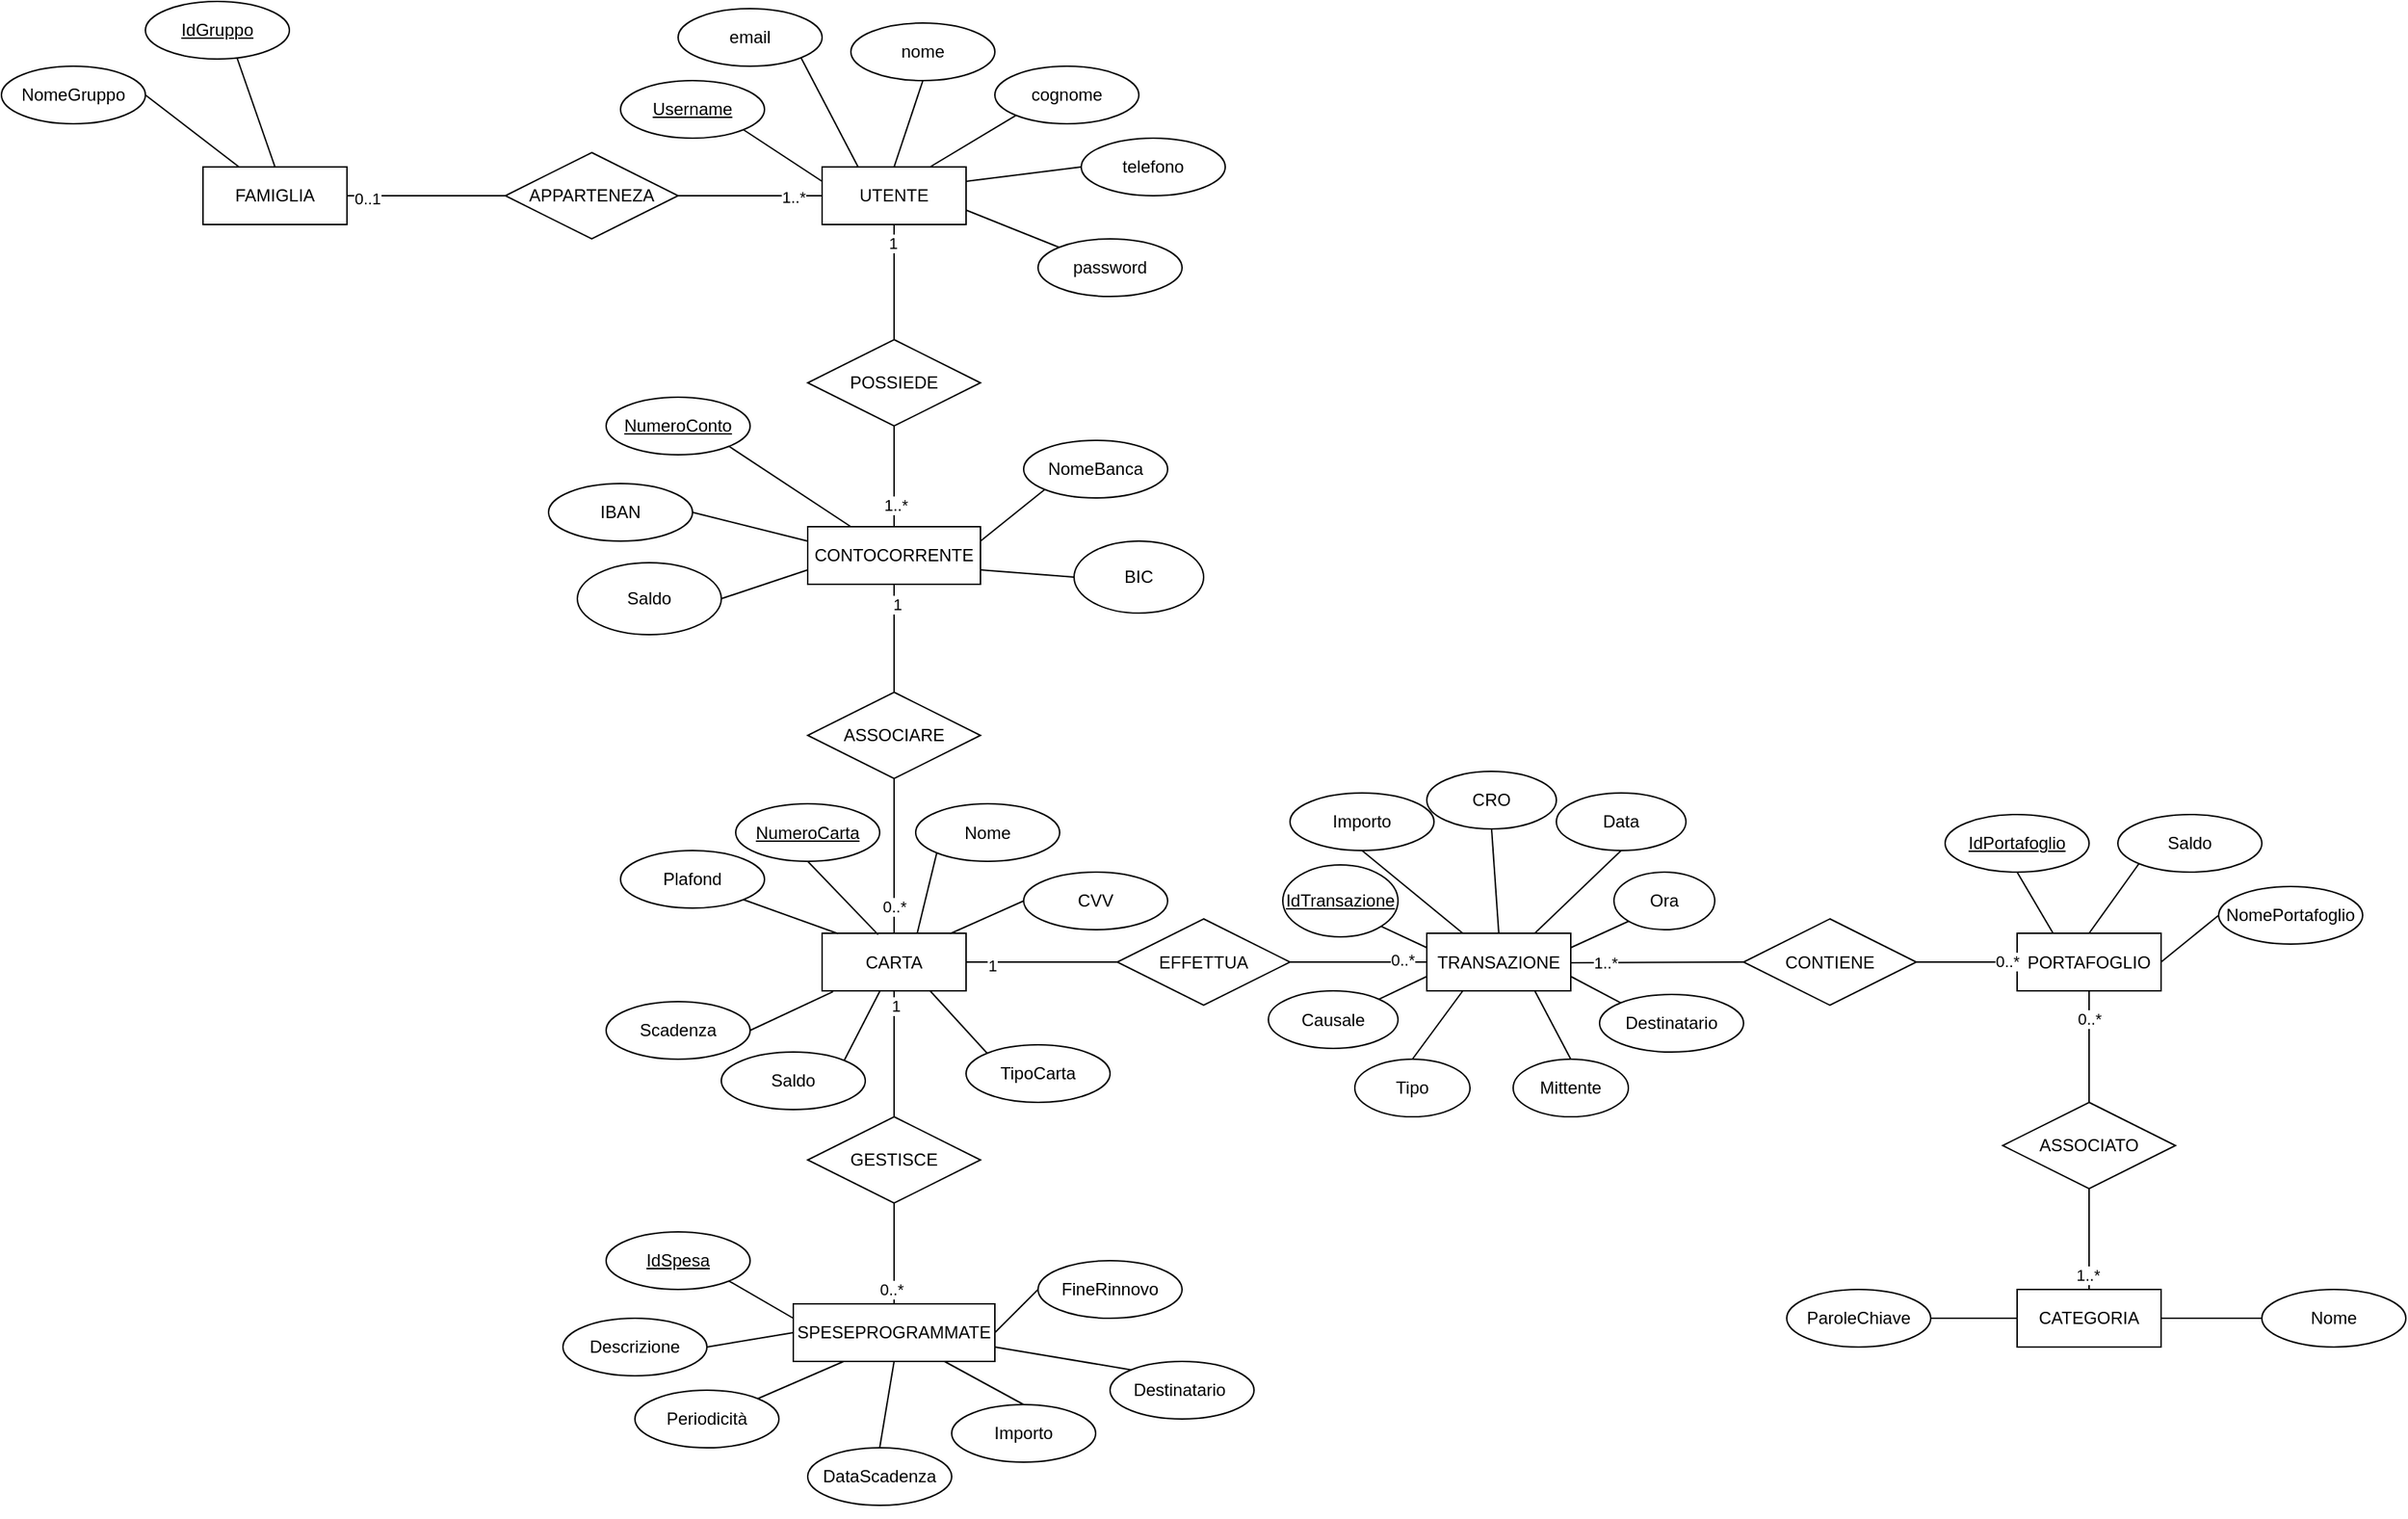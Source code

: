 <mxfile version="24.1.0" type="device">
  <diagram id="R2lEEEUBdFMjLlhIrx00" name="Page-1">
    <mxGraphModel dx="3437" dy="1737" grid="1" gridSize="10" guides="1" tooltips="1" connect="1" arrows="1" fold="1" page="1" pageScale="1" pageWidth="850" pageHeight="1100" math="0" shadow="0" extFonts="Permanent Marker^https://fonts.googleapis.com/css?family=Permanent+Marker">
      <root>
        <mxCell id="0" />
        <mxCell id="1" parent="0" />
        <mxCell id="PxeCh9MpIZ74LcTr3tRD-33" value="UTENTE" style="whiteSpace=wrap;html=1;align=center;rotation=0;" parent="1" vertex="1">
          <mxGeometry x="-690" y="180" width="100" height="40" as="geometry" />
        </mxCell>
        <mxCell id="PxeCh9MpIZ74LcTr3tRD-34" value="" style="endArrow=none;html=1;rounded=0;entryX=0.5;entryY=1;entryDx=0;entryDy=0;exitX=0.5;exitY=0;exitDx=0;exitDy=0;" parent="1" source="PxeCh9MpIZ74LcTr3tRD-33" target="PxeCh9MpIZ74LcTr3tRD-35" edge="1">
          <mxGeometry relative="1" as="geometry">
            <mxPoint x="-670" y="180" as="sourcePoint" />
            <mxPoint x="-680" y="130" as="targetPoint" />
          </mxGeometry>
        </mxCell>
        <mxCell id="PxeCh9MpIZ74LcTr3tRD-35" value="nome" style="ellipse;whiteSpace=wrap;html=1;align=center;" parent="1" vertex="1">
          <mxGeometry x="-670" y="80" width="100" height="40" as="geometry" />
        </mxCell>
        <mxCell id="PxeCh9MpIZ74LcTr3tRD-36" value="cognome" style="ellipse;whiteSpace=wrap;html=1;align=center;" parent="1" vertex="1">
          <mxGeometry x="-570" y="110" width="100" height="40" as="geometry" />
        </mxCell>
        <mxCell id="PxeCh9MpIZ74LcTr3tRD-39" value="" style="endArrow=none;html=1;rounded=0;entryX=0;entryY=1;entryDx=0;entryDy=0;exitX=0.75;exitY=0;exitDx=0;exitDy=0;" parent="1" source="PxeCh9MpIZ74LcTr3tRD-33" target="PxeCh9MpIZ74LcTr3tRD-36" edge="1">
          <mxGeometry relative="1" as="geometry">
            <mxPoint x="-670" y="220" as="sourcePoint" />
            <mxPoint x="-510" y="220" as="targetPoint" />
          </mxGeometry>
        </mxCell>
        <mxCell id="PxeCh9MpIZ74LcTr3tRD-42" value="" style="endArrow=none;html=1;rounded=0;exitX=1;exitY=1;exitDx=0;exitDy=0;entryX=0;entryY=0.25;entryDx=0;entryDy=0;" parent="1" source="PxeCh9MpIZ74LcTr3tRD-114" target="PxeCh9MpIZ74LcTr3tRD-33" edge="1">
          <mxGeometry relative="1" as="geometry">
            <mxPoint x="-740" y="150" as="sourcePoint" />
            <mxPoint x="-700" y="230" as="targetPoint" />
          </mxGeometry>
        </mxCell>
        <mxCell id="PxeCh9MpIZ74LcTr3tRD-44" value="telefono" style="ellipse;whiteSpace=wrap;html=1;align=center;" parent="1" vertex="1">
          <mxGeometry x="-510" y="160" width="100" height="40" as="geometry" />
        </mxCell>
        <mxCell id="PxeCh9MpIZ74LcTr3tRD-45" value="" style="endArrow=none;html=1;rounded=0;entryX=1;entryY=0.25;entryDx=0;entryDy=0;exitX=0;exitY=0.5;exitDx=0;exitDy=0;" parent="1" source="PxeCh9MpIZ74LcTr3tRD-44" target="PxeCh9MpIZ74LcTr3tRD-33" edge="1">
          <mxGeometry relative="1" as="geometry">
            <mxPoint x="-510" y="180" as="sourcePoint" />
            <mxPoint x="-700" y="230" as="targetPoint" />
          </mxGeometry>
        </mxCell>
        <mxCell id="PxeCh9MpIZ74LcTr3tRD-48" value="email" style="ellipse;whiteSpace=wrap;html=1;align=center;" parent="1" vertex="1">
          <mxGeometry x="-790" y="70" width="100" height="40" as="geometry" />
        </mxCell>
        <mxCell id="PxeCh9MpIZ74LcTr3tRD-49" value="password" style="ellipse;whiteSpace=wrap;html=1;align=center;" parent="1" vertex="1">
          <mxGeometry x="-540" y="230" width="100" height="40" as="geometry" />
        </mxCell>
        <mxCell id="PxeCh9MpIZ74LcTr3tRD-53" value="" style="endArrow=none;html=1;rounded=0;entryX=0.25;entryY=0;entryDx=0;entryDy=0;exitX=1;exitY=1;exitDx=0;exitDy=0;" parent="1" source="PxeCh9MpIZ74LcTr3tRD-48" target="PxeCh9MpIZ74LcTr3tRD-33" edge="1">
          <mxGeometry relative="1" as="geometry">
            <mxPoint x="-900" y="230" as="sourcePoint" />
            <mxPoint x="-740" y="230" as="targetPoint" />
          </mxGeometry>
        </mxCell>
        <mxCell id="PxeCh9MpIZ74LcTr3tRD-55" value="" style="endArrow=none;html=1;rounded=0;exitX=1;exitY=0.75;exitDx=0;exitDy=0;entryX=0;entryY=0;entryDx=0;entryDy=0;" parent="1" source="PxeCh9MpIZ74LcTr3tRD-33" target="PxeCh9MpIZ74LcTr3tRD-49" edge="1">
          <mxGeometry relative="1" as="geometry">
            <mxPoint x="-900" y="230" as="sourcePoint" />
            <mxPoint x="-740" y="230" as="targetPoint" />
          </mxGeometry>
        </mxCell>
        <mxCell id="PxeCh9MpIZ74LcTr3tRD-56" value="CARTA" style="whiteSpace=wrap;html=1;align=center;rotation=0;" parent="1" vertex="1">
          <mxGeometry x="-690" y="712.5" width="100" height="40" as="geometry" />
        </mxCell>
        <mxCell id="PxeCh9MpIZ74LcTr3tRD-57" value="" style="endArrow=none;html=1;rounded=0;entryX=0.5;entryY=1;entryDx=0;entryDy=0;exitX=0.389;exitY=0.023;exitDx=0;exitDy=0;exitPerimeter=0;" parent="1" source="PxeCh9MpIZ74LcTr3tRD-56" target="PxeCh9MpIZ74LcTr3tRD-117" edge="1">
          <mxGeometry relative="1" as="geometry">
            <mxPoint x="-570" y="722.5" as="sourcePoint" />
            <mxPoint x="-650" y="642.5" as="targetPoint" />
          </mxGeometry>
        </mxCell>
        <mxCell id="PxeCh9MpIZ74LcTr3tRD-59" value="Nome" style="ellipse;whiteSpace=wrap;html=1;align=center;" parent="1" vertex="1">
          <mxGeometry x="-625" y="622.5" width="100" height="40" as="geometry" />
        </mxCell>
        <mxCell id="PxeCh9MpIZ74LcTr3tRD-60" value="" style="endArrow=none;html=1;rounded=0;entryX=0;entryY=1;entryDx=0;entryDy=0;exitX=0.66;exitY=0.006;exitDx=0;exitDy=0;exitPerimeter=0;" parent="1" source="PxeCh9MpIZ74LcTr3tRD-56" target="PxeCh9MpIZ74LcTr3tRD-59" edge="1">
          <mxGeometry relative="1" as="geometry">
            <mxPoint x="-510" y="732.5" as="sourcePoint" />
            <mxPoint x="-410" y="762.5" as="targetPoint" />
          </mxGeometry>
        </mxCell>
        <mxCell id="PxeCh9MpIZ74LcTr3tRD-61" value="Plafond" style="ellipse;whiteSpace=wrap;html=1;align=center;" parent="1" vertex="1">
          <mxGeometry x="-830" y="655" width="100" height="40" as="geometry" />
        </mxCell>
        <mxCell id="PxeCh9MpIZ74LcTr3tRD-62" value="" style="endArrow=none;html=1;rounded=0;exitX=1;exitY=1;exitDx=0;exitDy=0;entryX=0.111;entryY=0.006;entryDx=0;entryDy=0;entryPerimeter=0;" parent="1" source="PxeCh9MpIZ74LcTr3tRD-61" target="PxeCh9MpIZ74LcTr3tRD-56" edge="1">
          <mxGeometry relative="1" as="geometry">
            <mxPoint x="-804.854" y="711.726" as="sourcePoint" />
            <mxPoint x="-600" y="772.5" as="targetPoint" />
          </mxGeometry>
        </mxCell>
        <mxCell id="PxeCh9MpIZ74LcTr3tRD-63" value="Scadenza" style="ellipse;whiteSpace=wrap;html=1;align=center;" parent="1" vertex="1">
          <mxGeometry x="-840" y="760" width="100" height="40" as="geometry" />
        </mxCell>
        <mxCell id="PxeCh9MpIZ74LcTr3tRD-64" value="" style="endArrow=none;html=1;rounded=0;exitX=1;exitY=0.5;exitDx=0;exitDy=0;entryX=0.076;entryY=1.015;entryDx=0;entryDy=0;entryPerimeter=0;" parent="1" source="PxeCh9MpIZ74LcTr3tRD-63" target="PxeCh9MpIZ74LcTr3tRD-56" edge="1">
          <mxGeometry relative="1" as="geometry">
            <mxPoint x="-780" y="762.5" as="sourcePoint" />
            <mxPoint x="-600" y="772.5" as="targetPoint" />
          </mxGeometry>
        </mxCell>
        <mxCell id="PxeCh9MpIZ74LcTr3tRD-65" value="Saldo" style="ellipse;whiteSpace=wrap;html=1;align=center;" parent="1" vertex="1">
          <mxGeometry x="-760" y="795" width="100" height="40" as="geometry" />
        </mxCell>
        <mxCell id="PxeCh9MpIZ74LcTr3tRD-66" value="TipoCarta" style="ellipse;whiteSpace=wrap;html=1;align=center;" parent="1" vertex="1">
          <mxGeometry x="-590" y="790" width="100" height="40" as="geometry" />
        </mxCell>
        <mxCell id="PxeCh9MpIZ74LcTr3tRD-68" value="CVV" style="ellipse;whiteSpace=wrap;html=1;align=center;" parent="1" vertex="1">
          <mxGeometry x="-550" y="670" width="100" height="40" as="geometry" />
        </mxCell>
        <mxCell id="PxeCh9MpIZ74LcTr3tRD-69" value="" style="endArrow=none;html=1;rounded=0;exitX=1;exitY=0;exitDx=0;exitDy=0;entryX=0.403;entryY=0.997;entryDx=0;entryDy=0;entryPerimeter=0;" parent="1" source="PxeCh9MpIZ74LcTr3tRD-65" target="PxeCh9MpIZ74LcTr3tRD-56" edge="1">
          <mxGeometry relative="1" as="geometry">
            <mxPoint x="-800" y="772.5" as="sourcePoint" />
            <mxPoint x="-640" y="772.5" as="targetPoint" />
          </mxGeometry>
        </mxCell>
        <mxCell id="PxeCh9MpIZ74LcTr3tRD-70" value="" style="endArrow=none;html=1;rounded=0;entryX=0.75;entryY=1;entryDx=0;entryDy=0;exitX=0;exitY=0;exitDx=0;exitDy=0;" parent="1" source="PxeCh9MpIZ74LcTr3tRD-66" target="PxeCh9MpIZ74LcTr3tRD-56" edge="1">
          <mxGeometry relative="1" as="geometry">
            <mxPoint x="-510" y="842.5" as="sourcePoint" />
            <mxPoint x="-640" y="772.5" as="targetPoint" />
          </mxGeometry>
        </mxCell>
        <mxCell id="PxeCh9MpIZ74LcTr3tRD-71" value="" style="endArrow=none;html=1;rounded=0;exitX=0.89;exitY=0.006;exitDx=0;exitDy=0;entryX=0;entryY=0.5;entryDx=0;entryDy=0;exitPerimeter=0;" parent="1" source="PxeCh9MpIZ74LcTr3tRD-56" target="PxeCh9MpIZ74LcTr3tRD-68" edge="1">
          <mxGeometry relative="1" as="geometry">
            <mxPoint x="-800" y="772.5" as="sourcePoint" />
            <mxPoint x="-640" y="772.5" as="targetPoint" />
          </mxGeometry>
        </mxCell>
        <mxCell id="PxeCh9MpIZ74LcTr3tRD-90" value="FAMIGLIA" style="whiteSpace=wrap;html=1;align=center;" parent="1" vertex="1">
          <mxGeometry x="-1120" y="180" width="100" height="40" as="geometry" />
        </mxCell>
        <mxCell id="PxeCh9MpIZ74LcTr3tRD-91" value="NomeGruppo" style="ellipse;whiteSpace=wrap;html=1;align=center;" parent="1" vertex="1">
          <mxGeometry x="-1260" y="110" width="100" height="40" as="geometry" />
        </mxCell>
        <mxCell id="PxeCh9MpIZ74LcTr3tRD-93" value="" style="endArrow=none;html=1;rounded=0;exitX=0.25;exitY=0;exitDx=0;exitDy=0;entryX=1;entryY=0.5;entryDx=0;entryDy=0;" parent="1" source="PxeCh9MpIZ74LcTr3tRD-90" target="PxeCh9MpIZ74LcTr3tRD-91" edge="1">
          <mxGeometry relative="1" as="geometry">
            <mxPoint x="90" y="335" as="sourcePoint" />
            <mxPoint x="250" y="335" as="targetPoint" />
          </mxGeometry>
        </mxCell>
        <mxCell id="PxeCh9MpIZ74LcTr3tRD-95" value="" style="endArrow=none;html=1;rounded=0;exitX=0.5;exitY=0;exitDx=0;exitDy=0;entryX=0.5;entryY=0;entryDx=0;entryDy=0;" parent="1" source="PxeCh9MpIZ74LcTr3tRD-90" target="PxeCh9MpIZ74LcTr3tRD-118" edge="1">
          <mxGeometry relative="1" as="geometry">
            <mxPoint x="250" y="335" as="sourcePoint" />
            <mxPoint x="310" y="175" as="targetPoint" />
          </mxGeometry>
        </mxCell>
        <mxCell id="PxeCh9MpIZ74LcTr3tRD-96" value="TRANSAZIONE" style="whiteSpace=wrap;html=1;align=center;" parent="1" vertex="1">
          <mxGeometry x="-270" y="712.5" width="100" height="40" as="geometry" />
        </mxCell>
        <mxCell id="PxeCh9MpIZ74LcTr3tRD-98" value="Data" style="ellipse;whiteSpace=wrap;html=1;align=center;" parent="1" vertex="1">
          <mxGeometry x="-180" y="615" width="90" height="40" as="geometry" />
        </mxCell>
        <mxCell id="PxeCh9MpIZ74LcTr3tRD-99" value="" style="endArrow=none;html=1;rounded=0;exitX=0;exitY=0.25;exitDx=0;exitDy=0;entryX=1;entryY=1;entryDx=0;entryDy=0;" parent="1" source="PxeCh9MpIZ74LcTr3tRD-96" target="PxeCh9MpIZ74LcTr3tRD-115" edge="1">
          <mxGeometry relative="1" as="geometry">
            <mxPoint x="-210" y="740" as="sourcePoint" />
            <mxPoint x="-90" y="640" as="targetPoint" />
          </mxGeometry>
        </mxCell>
        <mxCell id="PxeCh9MpIZ74LcTr3tRD-100" value="" style="endArrow=none;html=1;rounded=0;exitX=0.75;exitY=0;exitDx=0;exitDy=0;entryX=0.5;entryY=1;entryDx=0;entryDy=0;" parent="1" source="PxeCh9MpIZ74LcTr3tRD-96" target="PxeCh9MpIZ74LcTr3tRD-98" edge="1">
          <mxGeometry relative="1" as="geometry">
            <mxPoint x="-50" y="740" as="sourcePoint" />
            <mxPoint x="110" y="740" as="targetPoint" />
          </mxGeometry>
        </mxCell>
        <mxCell id="PxeCh9MpIZ74LcTr3tRD-102" value="Importo" style="ellipse;whiteSpace=wrap;html=1;align=center;" parent="1" vertex="1">
          <mxGeometry x="-365" y="615" width="100" height="40" as="geometry" />
        </mxCell>
        <mxCell id="PxeCh9MpIZ74LcTr3tRD-103" value="" style="endArrow=none;html=1;rounded=0;exitX=0.25;exitY=0;exitDx=0;exitDy=0;entryX=0.5;entryY=1;entryDx=0;entryDy=0;" parent="1" source="PxeCh9MpIZ74LcTr3tRD-96" target="PxeCh9MpIZ74LcTr3tRD-102" edge="1">
          <mxGeometry relative="1" as="geometry">
            <mxPoint x="-650" y="650" as="sourcePoint" />
            <mxPoint x="-490" y="650" as="targetPoint" />
          </mxGeometry>
        </mxCell>
        <mxCell id="PxeCh9MpIZ74LcTr3tRD-106" value="APPARTENEZA" style="shape=rhombus;perimeter=rhombusPerimeter;whiteSpace=wrap;html=1;align=center;" parent="1" vertex="1">
          <mxGeometry x="-910" y="170" width="120" height="60" as="geometry" />
        </mxCell>
        <mxCell id="PxeCh9MpIZ74LcTr3tRD-114" value="Username" style="ellipse;whiteSpace=wrap;html=1;align=center;fontStyle=4;" parent="1" vertex="1">
          <mxGeometry x="-830" y="120" width="100" height="40" as="geometry" />
        </mxCell>
        <mxCell id="PxeCh9MpIZ74LcTr3tRD-115" value="IdTransazione" style="ellipse;whiteSpace=wrap;html=1;align=center;fontStyle=4;" parent="1" vertex="1">
          <mxGeometry x="-370" y="665" width="80" height="50" as="geometry" />
        </mxCell>
        <mxCell id="PxeCh9MpIZ74LcTr3tRD-117" value="NumeroCarta" style="ellipse;whiteSpace=wrap;html=1;align=center;fontStyle=4;" parent="1" vertex="1">
          <mxGeometry x="-750" y="622.5" width="100" height="40" as="geometry" />
        </mxCell>
        <mxCell id="PxeCh9MpIZ74LcTr3tRD-118" value="IdGruppo" style="ellipse;whiteSpace=wrap;html=1;align=center;fontStyle=4;" parent="1" vertex="1">
          <mxGeometry x="-1160" y="65" width="100" height="40" as="geometry" />
        </mxCell>
        <mxCell id="PxeCh9MpIZ74LcTr3tRD-135" value="IBAN" style="ellipse;whiteSpace=wrap;html=1;align=center;" parent="1" vertex="1">
          <mxGeometry x="-880" y="400" width="100" height="40" as="geometry" />
        </mxCell>
        <mxCell id="PxeCh9MpIZ74LcTr3tRD-136" value="Saldo" style="ellipse;whiteSpace=wrap;html=1;align=center;" parent="1" vertex="1">
          <mxGeometry x="-860" y="455" width="100" height="50" as="geometry" />
        </mxCell>
        <mxCell id="PxeCh9MpIZ74LcTr3tRD-137" value="NomeBanca" style="ellipse;whiteSpace=wrap;html=1;align=center;" parent="1" vertex="1">
          <mxGeometry x="-550" y="370" width="100" height="40" as="geometry" />
        </mxCell>
        <mxCell id="PxeCh9MpIZ74LcTr3tRD-138" value="BIC" style="ellipse;whiteSpace=wrap;html=1;align=center;" parent="1" vertex="1">
          <mxGeometry x="-515" y="440" width="90" height="50" as="geometry" />
        </mxCell>
        <mxCell id="PxeCh9MpIZ74LcTr3tRD-139" value="" style="endArrow=none;html=1;rounded=0;exitX=1;exitY=0.5;exitDx=0;exitDy=0;entryX=0;entryY=0.25;entryDx=0;entryDy=0;" parent="1" source="PxeCh9MpIZ74LcTr3tRD-135" target="59nYgnWczPXius-xNPYL-6" edge="1">
          <mxGeometry relative="1" as="geometry">
            <mxPoint x="-1130" y="750" as="sourcePoint" />
            <mxPoint x="-925.355" y="735.858" as="targetPoint" />
          </mxGeometry>
        </mxCell>
        <mxCell id="PxeCh9MpIZ74LcTr3tRD-140" value="" style="endArrow=none;html=1;rounded=0;exitX=0;exitY=0.75;exitDx=0;exitDy=0;entryX=1;entryY=0.5;entryDx=0;entryDy=0;" parent="1" source="59nYgnWczPXius-xNPYL-6" target="PxeCh9MpIZ74LcTr3tRD-136" edge="1">
          <mxGeometry relative="1" as="geometry">
            <mxPoint x="-940" y="750" as="sourcePoint" />
            <mxPoint x="-970" y="750" as="targetPoint" />
          </mxGeometry>
        </mxCell>
        <mxCell id="PxeCh9MpIZ74LcTr3tRD-141" value="" style="endArrow=none;html=1;rounded=0;exitX=1;exitY=0.25;exitDx=0;exitDy=0;entryX=0;entryY=1;entryDx=0;entryDy=0;" parent="1" source="59nYgnWczPXius-xNPYL-6" target="PxeCh9MpIZ74LcTr3tRD-137" edge="1">
          <mxGeometry relative="1" as="geometry">
            <mxPoint x="-925.355" y="764.142" as="sourcePoint" />
            <mxPoint x="-970" y="750" as="targetPoint" />
          </mxGeometry>
        </mxCell>
        <mxCell id="PxeCh9MpIZ74LcTr3tRD-142" value="" style="endArrow=none;html=1;rounded=0;exitX=1;exitY=0.75;exitDx=0;exitDy=0;entryX=0;entryY=0.5;entryDx=0;entryDy=0;" parent="1" source="59nYgnWczPXius-xNPYL-6" target="PxeCh9MpIZ74LcTr3tRD-138" edge="1">
          <mxGeometry relative="1" as="geometry">
            <mxPoint x="-925.355" y="764.142" as="sourcePoint" />
            <mxPoint x="-1005" y="810" as="targetPoint" />
          </mxGeometry>
        </mxCell>
        <mxCell id="59nYgnWczPXius-xNPYL-1" value="" style="endArrow=none;html=1;rounded=0;exitX=1;exitY=0.5;exitDx=0;exitDy=0;entryX=0;entryY=0.5;entryDx=0;entryDy=0;" parent="1" source="PxeCh9MpIZ74LcTr3tRD-90" target="PxeCh9MpIZ74LcTr3tRD-106" edge="1">
          <mxGeometry width="50" height="50" relative="1" as="geometry">
            <mxPoint x="-950" y="190" as="sourcePoint" />
            <mxPoint x="-900" y="140" as="targetPoint" />
          </mxGeometry>
        </mxCell>
        <mxCell id="59nYgnWczPXius-xNPYL-4" value="0..1" style="edgeLabel;html=1;align=center;verticalAlign=middle;resizable=0;points=[];" parent="59nYgnWczPXius-xNPYL-1" vertex="1" connectable="0">
          <mxGeometry x="-0.756" y="-2" relative="1" as="geometry">
            <mxPoint as="offset" />
          </mxGeometry>
        </mxCell>
        <mxCell id="59nYgnWczPXius-xNPYL-2" value="" style="endArrow=none;html=1;rounded=0;exitX=1;exitY=0.5;exitDx=0;exitDy=0;entryX=0;entryY=0.5;entryDx=0;entryDy=0;" parent="1" source="PxeCh9MpIZ74LcTr3tRD-106" target="PxeCh9MpIZ74LcTr3tRD-33" edge="1">
          <mxGeometry width="50" height="50" relative="1" as="geometry">
            <mxPoint x="-950" y="190" as="sourcePoint" />
            <mxPoint x="-900" y="140" as="targetPoint" />
          </mxGeometry>
        </mxCell>
        <mxCell id="59nYgnWczPXius-xNPYL-5" value="1..*" style="edgeLabel;html=1;align=center;verticalAlign=middle;resizable=0;points=[];" parent="59nYgnWczPXius-xNPYL-2" vertex="1" connectable="0">
          <mxGeometry x="0.592" y="-1" relative="1" as="geometry">
            <mxPoint as="offset" />
          </mxGeometry>
        </mxCell>
        <mxCell id="59nYgnWczPXius-xNPYL-6" value="CONTOCORRENTE" style="whiteSpace=wrap;html=1;align=center;rotation=0;" parent="1" vertex="1">
          <mxGeometry x="-700" y="430" width="120" height="40" as="geometry" />
        </mxCell>
        <mxCell id="59nYgnWczPXius-xNPYL-7" value="POSSIEDE" style="shape=rhombus;perimeter=rhombusPerimeter;whiteSpace=wrap;html=1;align=center;" parent="1" vertex="1">
          <mxGeometry x="-700" y="300" width="120" height="60" as="geometry" />
        </mxCell>
        <mxCell id="59nYgnWczPXius-xNPYL-8" value="" style="endArrow=none;html=1;rounded=0;entryX=0.5;entryY=1;entryDx=0;entryDy=0;exitX=0.5;exitY=0;exitDx=0;exitDy=0;" parent="1" source="59nYgnWczPXius-xNPYL-7" target="PxeCh9MpIZ74LcTr3tRD-33" edge="1">
          <mxGeometry width="50" height="50" relative="1" as="geometry">
            <mxPoint x="-680" y="540" as="sourcePoint" />
            <mxPoint x="-630" y="490" as="targetPoint" />
          </mxGeometry>
        </mxCell>
        <mxCell id="59nYgnWczPXius-xNPYL-12" value="1" style="edgeLabel;html=1;align=center;verticalAlign=middle;resizable=0;points=[];" parent="59nYgnWczPXius-xNPYL-8" vertex="1" connectable="0">
          <mxGeometry x="0.66" y="1" relative="1" as="geometry">
            <mxPoint y="-1" as="offset" />
          </mxGeometry>
        </mxCell>
        <mxCell id="59nYgnWczPXius-xNPYL-9" value="" style="endArrow=none;html=1;rounded=0;entryX=0.5;entryY=1;entryDx=0;entryDy=0;exitX=0.5;exitY=0;exitDx=0;exitDy=0;" parent="1" source="59nYgnWczPXius-xNPYL-6" target="59nYgnWczPXius-xNPYL-7" edge="1">
          <mxGeometry width="50" height="50" relative="1" as="geometry">
            <mxPoint x="-680" y="540" as="sourcePoint" />
            <mxPoint x="-630" y="490" as="targetPoint" />
          </mxGeometry>
        </mxCell>
        <mxCell id="59nYgnWczPXius-xNPYL-13" value="1..*" style="edgeLabel;html=1;align=center;verticalAlign=middle;resizable=0;points=[];" parent="59nYgnWczPXius-xNPYL-9" vertex="1" connectable="0">
          <mxGeometry x="-0.565" y="-1" relative="1" as="geometry">
            <mxPoint as="offset" />
          </mxGeometry>
        </mxCell>
        <mxCell id="59nYgnWczPXius-xNPYL-10" value="NumeroConto" style="ellipse;whiteSpace=wrap;html=1;align=center;fontStyle=4;" parent="1" vertex="1">
          <mxGeometry x="-840" y="340" width="100" height="40" as="geometry" />
        </mxCell>
        <mxCell id="59nYgnWczPXius-xNPYL-11" value="" style="endArrow=none;html=1;rounded=0;exitX=1;exitY=1;exitDx=0;exitDy=0;entryX=0.25;entryY=0;entryDx=0;entryDy=0;" parent="1" source="59nYgnWczPXius-xNPYL-10" target="59nYgnWczPXius-xNPYL-6" edge="1">
          <mxGeometry width="50" height="50" relative="1" as="geometry">
            <mxPoint x="-920" y="600" as="sourcePoint" />
            <mxPoint x="-870" y="550" as="targetPoint" />
          </mxGeometry>
        </mxCell>
        <mxCell id="59nYgnWczPXius-xNPYL-14" value="" style="endArrow=none;html=1;rounded=0;entryX=0.5;entryY=1;entryDx=0;entryDy=0;exitX=0.5;exitY=0;exitDx=0;exitDy=0;" parent="1" source="59nYgnWczPXius-xNPYL-15" target="59nYgnWczPXius-xNPYL-6" edge="1">
          <mxGeometry width="50" height="50" relative="1" as="geometry">
            <mxPoint x="-640" y="570" as="sourcePoint" />
            <mxPoint x="-580" y="600" as="targetPoint" />
          </mxGeometry>
        </mxCell>
        <mxCell id="59nYgnWczPXius-xNPYL-17" value="1" style="edgeLabel;html=1;align=center;verticalAlign=middle;resizable=0;points=[];" parent="59nYgnWczPXius-xNPYL-14" vertex="1" connectable="0">
          <mxGeometry x="0.647" y="-2" relative="1" as="geometry">
            <mxPoint y="1" as="offset" />
          </mxGeometry>
        </mxCell>
        <mxCell id="59nYgnWczPXius-xNPYL-15" value="ASSOCIARE" style="shape=rhombus;perimeter=rhombusPerimeter;whiteSpace=wrap;html=1;align=center;" parent="1" vertex="1">
          <mxGeometry x="-700" y="545" width="120" height="60" as="geometry" />
        </mxCell>
        <mxCell id="59nYgnWczPXius-xNPYL-16" value="" style="endArrow=none;html=1;rounded=0;exitX=0.5;exitY=0;exitDx=0;exitDy=0;entryX=0.5;entryY=1;entryDx=0;entryDy=0;" parent="1" source="PxeCh9MpIZ74LcTr3tRD-56" target="59nYgnWczPXius-xNPYL-15" edge="1">
          <mxGeometry width="50" height="50" relative="1" as="geometry">
            <mxPoint x="-630" y="632.5" as="sourcePoint" />
            <mxPoint x="-640" y="610" as="targetPoint" />
          </mxGeometry>
        </mxCell>
        <mxCell id="59nYgnWczPXius-xNPYL-18" value="0..*" style="edgeLabel;html=1;align=center;verticalAlign=middle;resizable=0;points=[];" parent="59nYgnWczPXius-xNPYL-16" vertex="1" connectable="0">
          <mxGeometry x="-0.652" relative="1" as="geometry">
            <mxPoint as="offset" />
          </mxGeometry>
        </mxCell>
        <mxCell id="59nYgnWczPXius-xNPYL-19" value="SPESEPROGRAMMATE" style="whiteSpace=wrap;html=1;align=center;rotation=0;" parent="1" vertex="1">
          <mxGeometry x="-710" y="970" width="140" height="40" as="geometry" />
        </mxCell>
        <mxCell id="59nYgnWczPXius-xNPYL-20" value="" style="endArrow=none;html=1;rounded=0;entryX=1;entryY=0;entryDx=0;entryDy=0;exitX=0.25;exitY=1;exitDx=0;exitDy=0;" parent="1" source="59nYgnWczPXius-xNPYL-19" target="59nYgnWczPXius-xNPYL-21" edge="1">
          <mxGeometry relative="1" as="geometry">
            <mxPoint x="-630" y="1000" as="sourcePoint" />
            <mxPoint x="-640" y="950" as="targetPoint" />
          </mxGeometry>
        </mxCell>
        <mxCell id="59nYgnWczPXius-xNPYL-21" value="Periodicità" style="ellipse;whiteSpace=wrap;html=1;align=center;" parent="1" vertex="1">
          <mxGeometry x="-820" y="1030" width="100" height="40" as="geometry" />
        </mxCell>
        <mxCell id="59nYgnWczPXius-xNPYL-22" value="Destinatario&amp;nbsp;" style="ellipse;whiteSpace=wrap;html=1;align=center;" parent="1" vertex="1">
          <mxGeometry x="-490" y="1010" width="100" height="40" as="geometry" />
        </mxCell>
        <mxCell id="59nYgnWczPXius-xNPYL-23" value="" style="endArrow=none;html=1;rounded=0;entryX=0;entryY=0;entryDx=0;entryDy=0;exitX=1;exitY=0.75;exitDx=0;exitDy=0;" parent="1" source="59nYgnWczPXius-xNPYL-19" target="59nYgnWczPXius-xNPYL-22" edge="1">
          <mxGeometry relative="1" as="geometry">
            <mxPoint x="-630" y="1040" as="sourcePoint" />
            <mxPoint x="-470" y="1040" as="targetPoint" />
          </mxGeometry>
        </mxCell>
        <mxCell id="59nYgnWczPXius-xNPYL-24" value="" style="endArrow=none;html=1;rounded=0;exitX=1;exitY=1;exitDx=0;exitDy=0;entryX=0;entryY=0.25;entryDx=0;entryDy=0;" parent="1" source="59nYgnWczPXius-xNPYL-31" target="59nYgnWczPXius-xNPYL-19" edge="1">
          <mxGeometry relative="1" as="geometry">
            <mxPoint x="-700" y="970" as="sourcePoint" />
            <mxPoint x="-660" y="1050" as="targetPoint" />
          </mxGeometry>
        </mxCell>
        <mxCell id="59nYgnWczPXius-xNPYL-25" value="Importo" style="ellipse;whiteSpace=wrap;html=1;align=center;" parent="1" vertex="1">
          <mxGeometry x="-600" y="1040" width="100" height="40" as="geometry" />
        </mxCell>
        <mxCell id="59nYgnWczPXius-xNPYL-26" value="" style="endArrow=none;html=1;rounded=0;entryX=0.75;entryY=1;entryDx=0;entryDy=0;exitX=0.5;exitY=0;exitDx=0;exitDy=0;" parent="1" source="59nYgnWczPXius-xNPYL-25" target="59nYgnWczPXius-xNPYL-19" edge="1">
          <mxGeometry relative="1" as="geometry">
            <mxPoint x="-470" y="1000" as="sourcePoint" />
            <mxPoint x="-660" y="1050" as="targetPoint" />
          </mxGeometry>
        </mxCell>
        <mxCell id="59nYgnWczPXius-xNPYL-27" value="Descrizione" style="ellipse;whiteSpace=wrap;html=1;align=center;" parent="1" vertex="1">
          <mxGeometry x="-870" y="980" width="100" height="40" as="geometry" />
        </mxCell>
        <mxCell id="59nYgnWczPXius-xNPYL-28" value="DataScadenza" style="ellipse;whiteSpace=wrap;html=1;align=center;" parent="1" vertex="1">
          <mxGeometry x="-700" y="1070" width="100" height="40" as="geometry" />
        </mxCell>
        <mxCell id="59nYgnWczPXius-xNPYL-29" value="" style="endArrow=none;html=1;rounded=0;entryX=0;entryY=0.5;entryDx=0;entryDy=0;exitX=1;exitY=0.5;exitDx=0;exitDy=0;" parent="1" source="59nYgnWczPXius-xNPYL-27" target="59nYgnWczPXius-xNPYL-19" edge="1">
          <mxGeometry relative="1" as="geometry">
            <mxPoint x="-860" y="1050" as="sourcePoint" />
            <mxPoint x="-700" y="1050" as="targetPoint" />
          </mxGeometry>
        </mxCell>
        <mxCell id="59nYgnWczPXius-xNPYL-30" value="" style="endArrow=none;html=1;rounded=0;exitX=0.5;exitY=1;exitDx=0;exitDy=0;entryX=0.5;entryY=0;entryDx=0;entryDy=0;" parent="1" source="59nYgnWczPXius-xNPYL-19" target="59nYgnWczPXius-xNPYL-28" edge="1">
          <mxGeometry relative="1" as="geometry">
            <mxPoint x="-860" y="1050" as="sourcePoint" />
            <mxPoint x="-700" y="1050" as="targetPoint" />
          </mxGeometry>
        </mxCell>
        <mxCell id="59nYgnWczPXius-xNPYL-31" value="IdSpesa" style="ellipse;whiteSpace=wrap;html=1;align=center;fontStyle=4;" parent="1" vertex="1">
          <mxGeometry x="-840" y="920" width="100" height="40" as="geometry" />
        </mxCell>
        <mxCell id="59nYgnWczPXius-xNPYL-35" value="FineRinnovo" style="ellipse;whiteSpace=wrap;html=1;align=center;" parent="1" vertex="1">
          <mxGeometry x="-540" y="940" width="100" height="40" as="geometry" />
        </mxCell>
        <mxCell id="59nYgnWczPXius-xNPYL-37" value="" style="endArrow=none;html=1;rounded=0;exitX=1;exitY=0.5;exitDx=0;exitDy=0;entryX=0;entryY=0.5;entryDx=0;entryDy=0;" parent="1" source="59nYgnWczPXius-xNPYL-19" target="59nYgnWczPXius-xNPYL-35" edge="1">
          <mxGeometry relative="1" as="geometry">
            <mxPoint x="-690" y="970" as="sourcePoint" />
            <mxPoint x="-530" y="970" as="targetPoint" />
          </mxGeometry>
        </mxCell>
        <mxCell id="59nYgnWczPXius-xNPYL-38" value="GESTISCE" style="shape=rhombus;perimeter=rhombusPerimeter;whiteSpace=wrap;html=1;align=center;" parent="1" vertex="1">
          <mxGeometry x="-700" y="840" width="120" height="60" as="geometry" />
        </mxCell>
        <mxCell id="59nYgnWczPXius-xNPYL-39" value="" style="endArrow=none;html=1;rounded=0;exitX=0.5;exitY=1;exitDx=0;exitDy=0;entryX=0.5;entryY=0;entryDx=0;entryDy=0;" parent="1" source="59nYgnWczPXius-xNPYL-38" target="59nYgnWczPXius-xNPYL-19" edge="1">
          <mxGeometry relative="1" as="geometry">
            <mxPoint x="-690" y="990" as="sourcePoint" />
            <mxPoint x="-530" y="990" as="targetPoint" />
          </mxGeometry>
        </mxCell>
        <mxCell id="59nYgnWczPXius-xNPYL-43" value="0..*" style="edgeLabel;html=1;align=center;verticalAlign=middle;resizable=0;points=[];" parent="59nYgnWczPXius-xNPYL-39" vertex="1" connectable="0">
          <mxGeometry x="0.706" y="-2" relative="1" as="geometry">
            <mxPoint as="offset" />
          </mxGeometry>
        </mxCell>
        <mxCell id="59nYgnWczPXius-xNPYL-40" value="" style="endArrow=none;html=1;rounded=0;exitX=0.5;exitY=1;exitDx=0;exitDy=0;entryX=0.5;entryY=0;entryDx=0;entryDy=0;" parent="1" source="PxeCh9MpIZ74LcTr3tRD-56" target="59nYgnWczPXius-xNPYL-38" edge="1">
          <mxGeometry relative="1" as="geometry">
            <mxPoint x="-690" y="910" as="sourcePoint" />
            <mxPoint x="-530" y="910" as="targetPoint" />
          </mxGeometry>
        </mxCell>
        <mxCell id="59nYgnWczPXius-xNPYL-42" value="1" style="edgeLabel;html=1;align=center;verticalAlign=middle;resizable=0;points=[];" parent="59nYgnWczPXius-xNPYL-40" vertex="1" connectable="0">
          <mxGeometry x="-0.756" y="1" relative="1" as="geometry">
            <mxPoint as="offset" />
          </mxGeometry>
        </mxCell>
        <mxCell id="59nYgnWczPXius-xNPYL-41" style="edgeStyle=orthogonalEdgeStyle;rounded=0;orthogonalLoop=1;jettySize=auto;html=1;exitX=0.5;exitY=1;exitDx=0;exitDy=0;" parent="1" source="59nYgnWczPXius-xNPYL-28" target="59nYgnWczPXius-xNPYL-28" edge="1">
          <mxGeometry relative="1" as="geometry" />
        </mxCell>
        <mxCell id="59nYgnWczPXius-xNPYL-44" value="EFFETTUA" style="shape=rhombus;perimeter=rhombusPerimeter;whiteSpace=wrap;html=1;align=center;" parent="1" vertex="1">
          <mxGeometry x="-485" y="702.5" width="120" height="60" as="geometry" />
        </mxCell>
        <mxCell id="59nYgnWczPXius-xNPYL-45" value="CONTIENE" style="shape=rhombus;perimeter=rhombusPerimeter;whiteSpace=wrap;html=1;align=center;" parent="1" vertex="1">
          <mxGeometry x="-50" y="702.5" width="120" height="60" as="geometry" />
        </mxCell>
        <mxCell id="59nYgnWczPXius-xNPYL-46" value="CATEGORIA" style="whiteSpace=wrap;html=1;align=center;" parent="1" vertex="1">
          <mxGeometry x="140" y="960" width="100" height="40" as="geometry" />
        </mxCell>
        <mxCell id="59nYgnWczPXius-xNPYL-47" value="ASSOCIATO" style="shape=rhombus;perimeter=rhombusPerimeter;whiteSpace=wrap;html=1;align=center;" parent="1" vertex="1">
          <mxGeometry x="130" y="830" width="120" height="60" as="geometry" />
        </mxCell>
        <mxCell id="59nYgnWczPXius-xNPYL-48" value="PORTAFOGLIO" style="whiteSpace=wrap;html=1;align=center;" parent="1" vertex="1">
          <mxGeometry x="140" y="712.5" width="100" height="40" as="geometry" />
        </mxCell>
        <mxCell id="59nYgnWczPXius-xNPYL-49" value="Saldo" style="ellipse;whiteSpace=wrap;html=1;align=center;" parent="1" vertex="1">
          <mxGeometry x="210" y="630" width="100" height="40" as="geometry" />
        </mxCell>
        <mxCell id="59nYgnWczPXius-xNPYL-50" value="" style="endArrow=none;html=1;rounded=0;entryX=0;entryY=1;entryDx=0;entryDy=0;exitX=0.5;exitY=0;exitDx=0;exitDy=0;" parent="1" source="59nYgnWczPXius-xNPYL-48" target="59nYgnWczPXius-xNPYL-49" edge="1">
          <mxGeometry relative="1" as="geometry">
            <mxPoint x="1270" y="842.5" as="sourcePoint" />
            <mxPoint x="1430" y="842.5" as="targetPoint" />
          </mxGeometry>
        </mxCell>
        <mxCell id="59nYgnWczPXius-xNPYL-51" value="" style="endArrow=none;html=1;rounded=0;exitX=0.25;exitY=0;exitDx=0;exitDy=0;entryX=0.5;entryY=1;entryDx=0;entryDy=0;" parent="1" source="59nYgnWczPXius-xNPYL-48" target="59nYgnWczPXius-xNPYL-52" edge="1">
          <mxGeometry relative="1" as="geometry">
            <mxPoint x="1430" y="842.5" as="sourcePoint" />
            <mxPoint x="1490" y="682.5" as="targetPoint" />
          </mxGeometry>
        </mxCell>
        <mxCell id="59nYgnWczPXius-xNPYL-52" value="IdPortafoglio" style="ellipse;whiteSpace=wrap;html=1;align=center;fontStyle=4;" parent="1" vertex="1">
          <mxGeometry x="90" y="630" width="100" height="40" as="geometry" />
        </mxCell>
        <mxCell id="59nYgnWczPXius-xNPYL-53" value="" style="endArrow=none;html=1;rounded=0;exitX=0.5;exitY=0;exitDx=0;exitDy=0;entryX=0.5;entryY=1;entryDx=0;entryDy=0;" parent="1" source="59nYgnWczPXius-xNPYL-47" target="59nYgnWczPXius-xNPYL-48" edge="1">
          <mxGeometry relative="1" as="geometry">
            <mxPoint x="-970" y="580" as="sourcePoint" />
            <mxPoint x="-810" y="580" as="targetPoint" />
          </mxGeometry>
        </mxCell>
        <mxCell id="59nYgnWczPXius-xNPYL-55" value="0..*" style="edgeLabel;html=1;align=center;verticalAlign=middle;resizable=0;points=[];" parent="59nYgnWczPXius-xNPYL-53" vertex="1" connectable="0">
          <mxGeometry x="0.826" y="-2" relative="1" as="geometry">
            <mxPoint x="-2" y="13" as="offset" />
          </mxGeometry>
        </mxCell>
        <mxCell id="59nYgnWczPXius-xNPYL-54" value="" style="endArrow=none;html=1;rounded=0;exitX=0;exitY=0.5;exitDx=0;exitDy=0;entryX=1;entryY=0.5;entryDx=0;entryDy=0;" parent="1" source="59nYgnWczPXius-xNPYL-48" target="59nYgnWczPXius-xNPYL-45" edge="1">
          <mxGeometry relative="1" as="geometry">
            <mxPoint x="240" y="547.5" as="sourcePoint" />
            <mxPoint x="420.0" y="697.5" as="targetPoint" />
          </mxGeometry>
        </mxCell>
        <mxCell id="59nYgnWczPXius-xNPYL-56" value="0..*" style="edgeLabel;html=1;align=center;verticalAlign=middle;resizable=0;points=[];" parent="59nYgnWczPXius-xNPYL-54" vertex="1" connectable="0">
          <mxGeometry x="-0.783" y="-1" relative="1" as="geometry">
            <mxPoint as="offset" />
          </mxGeometry>
        </mxCell>
        <mxCell id="59nYgnWczPXius-xNPYL-57" value="NomePortafoglio" style="ellipse;whiteSpace=wrap;html=1;align=center;" parent="1" vertex="1">
          <mxGeometry x="280" y="680" width="100" height="40" as="geometry" />
        </mxCell>
        <mxCell id="59nYgnWczPXius-xNPYL-58" value="" style="endArrow=none;html=1;rounded=0;exitX=0;exitY=0.5;exitDx=0;exitDy=0;entryX=1;entryY=0.5;entryDx=0;entryDy=0;" parent="1" source="59nYgnWczPXius-xNPYL-57" target="59nYgnWczPXius-xNPYL-48" edge="1">
          <mxGeometry relative="1" as="geometry">
            <mxPoint x="100" y="547.5" as="sourcePoint" />
            <mxPoint x="260" y="547.5" as="targetPoint" />
          </mxGeometry>
        </mxCell>
        <mxCell id="59nYgnWczPXius-xNPYL-60" value="" style="endArrow=none;html=1;rounded=0;entryX=0;entryY=0.5;entryDx=0;entryDy=0;" parent="1" target="59nYgnWczPXius-xNPYL-45" edge="1">
          <mxGeometry relative="1" as="geometry">
            <mxPoint x="-170" y="733" as="sourcePoint" />
            <mxPoint x="-150" y="650" as="targetPoint" />
          </mxGeometry>
        </mxCell>
        <mxCell id="59nYgnWczPXius-xNPYL-66" value="1..*" style="edgeLabel;html=1;align=center;verticalAlign=middle;resizable=0;points=[];" parent="59nYgnWczPXius-xNPYL-60" vertex="1" connectable="0">
          <mxGeometry x="-0.731" relative="1" as="geometry">
            <mxPoint x="8" as="offset" />
          </mxGeometry>
        </mxCell>
        <mxCell id="59nYgnWczPXius-xNPYL-61" value="" style="endArrow=none;html=1;rounded=0;exitX=1;exitY=0.5;exitDx=0;exitDy=0;entryX=0;entryY=0.5;entryDx=0;entryDy=0;" parent="1" source="PxeCh9MpIZ74LcTr3tRD-56" target="59nYgnWczPXius-xNPYL-44" edge="1">
          <mxGeometry relative="1" as="geometry">
            <mxPoint x="-590" y="731.83" as="sourcePoint" />
            <mxPoint x="-430" y="731.83" as="targetPoint" />
          </mxGeometry>
        </mxCell>
        <mxCell id="59nYgnWczPXius-xNPYL-64" value="1" style="edgeLabel;html=1;align=center;verticalAlign=middle;resizable=0;points=[];" parent="59nYgnWczPXius-xNPYL-61" vertex="1" connectable="0">
          <mxGeometry x="-0.663" y="-2" relative="1" as="geometry">
            <mxPoint as="offset" />
          </mxGeometry>
        </mxCell>
        <mxCell id="59nYgnWczPXius-xNPYL-62" value="" style="endArrow=none;html=1;rounded=0;exitX=1;exitY=0.5;exitDx=0;exitDy=0;entryX=0;entryY=0.5;entryDx=0;entryDy=0;" parent="1" source="59nYgnWczPXius-xNPYL-44" target="PxeCh9MpIZ74LcTr3tRD-96" edge="1">
          <mxGeometry relative="1" as="geometry">
            <mxPoint x="-400" y="650" as="sourcePoint" />
            <mxPoint x="-240" y="650" as="targetPoint" />
          </mxGeometry>
        </mxCell>
        <mxCell id="59nYgnWczPXius-xNPYL-65" value="0..*" style="edgeLabel;html=1;align=center;verticalAlign=middle;resizable=0;points=[];" parent="59nYgnWczPXius-xNPYL-62" vertex="1" connectable="0">
          <mxGeometry x="0.614" y="-2" relative="1" as="geometry">
            <mxPoint x="1" y="-4" as="offset" />
          </mxGeometry>
        </mxCell>
        <mxCell id="59nYgnWczPXius-xNPYL-63" value="" style="endArrow=none;html=1;rounded=0;entryX=0.5;entryY=0;entryDx=0;entryDy=0;exitX=0.5;exitY=1;exitDx=0;exitDy=0;" parent="1" source="59nYgnWczPXius-xNPYL-47" target="59nYgnWczPXius-xNPYL-46" edge="1">
          <mxGeometry relative="1" as="geometry">
            <mxPoint x="360" y="600" as="sourcePoint" />
            <mxPoint x="400" y="543" as="targetPoint" />
          </mxGeometry>
        </mxCell>
        <mxCell id="J-Lq2QKaCiq8OZk55x5d-3" value="1..*" style="edgeLabel;html=1;align=center;verticalAlign=middle;resizable=0;points=[];" vertex="1" connectable="0" parent="59nYgnWczPXius-xNPYL-63">
          <mxGeometry x="0.675" y="-1" relative="1" as="geometry">
            <mxPoint y="1" as="offset" />
          </mxGeometry>
        </mxCell>
        <mxCell id="59nYgnWczPXius-xNPYL-68" value="Ora" style="ellipse;whiteSpace=wrap;html=1;align=center;" parent="1" vertex="1">
          <mxGeometry x="-140" y="670" width="70" height="40" as="geometry" />
        </mxCell>
        <mxCell id="59nYgnWczPXius-xNPYL-69" value="" style="endArrow=none;html=1;rounded=0;exitX=1;exitY=0.25;exitDx=0;exitDy=0;entryX=0;entryY=1;entryDx=0;entryDy=0;" parent="1" source="PxeCh9MpIZ74LcTr3tRD-96" target="59nYgnWczPXius-xNPYL-68" edge="1">
          <mxGeometry relative="1" as="geometry">
            <mxPoint x="-300" y="720" as="sourcePoint" />
            <mxPoint x="-140" y="720" as="targetPoint" />
          </mxGeometry>
        </mxCell>
        <mxCell id="59nYgnWczPXius-xNPYL-71" value="Causale" style="ellipse;whiteSpace=wrap;html=1;align=center;" parent="1" vertex="1">
          <mxGeometry x="-380" y="752.5" width="90" height="40" as="geometry" />
        </mxCell>
        <mxCell id="59nYgnWczPXius-xNPYL-72" value="Tipo" style="ellipse;whiteSpace=wrap;html=1;align=center;" parent="1" vertex="1">
          <mxGeometry x="-320" y="800" width="80" height="40" as="geometry" />
        </mxCell>
        <mxCell id="59nYgnWczPXius-xNPYL-73" value="Mittente" style="ellipse;whiteSpace=wrap;html=1;align=center;" parent="1" vertex="1">
          <mxGeometry x="-210" y="800" width="80" height="40" as="geometry" />
        </mxCell>
        <mxCell id="59nYgnWczPXius-xNPYL-74" value="Destinatario" style="ellipse;whiteSpace=wrap;html=1;align=center;" parent="1" vertex="1">
          <mxGeometry x="-150" y="755" width="100" height="40" as="geometry" />
        </mxCell>
        <mxCell id="59nYgnWczPXius-xNPYL-75" value="" style="endArrow=none;html=1;rounded=0;exitX=1;exitY=0;exitDx=0;exitDy=0;entryX=0;entryY=0.75;entryDx=0;entryDy=0;" parent="1" source="59nYgnWczPXius-xNPYL-71" target="PxeCh9MpIZ74LcTr3tRD-96" edge="1">
          <mxGeometry relative="1" as="geometry">
            <mxPoint x="-300" y="720" as="sourcePoint" />
            <mxPoint x="-140" y="720" as="targetPoint" />
          </mxGeometry>
        </mxCell>
        <mxCell id="59nYgnWczPXius-xNPYL-76" value="" style="endArrow=none;html=1;rounded=0;exitX=0.5;exitY=0;exitDx=0;exitDy=0;entryX=0.25;entryY=1;entryDx=0;entryDy=0;" parent="1" source="59nYgnWczPXius-xNPYL-72" target="PxeCh9MpIZ74LcTr3tRD-96" edge="1">
          <mxGeometry relative="1" as="geometry">
            <mxPoint x="-300" y="720" as="sourcePoint" />
            <mxPoint x="-140" y="720" as="targetPoint" />
          </mxGeometry>
        </mxCell>
        <mxCell id="59nYgnWczPXius-xNPYL-77" value="" style="endArrow=none;html=1;rounded=0;exitX=0.5;exitY=0;exitDx=0;exitDy=0;entryX=0.75;entryY=1;entryDx=0;entryDy=0;" parent="1" source="59nYgnWczPXius-xNPYL-73" target="PxeCh9MpIZ74LcTr3tRD-96" edge="1">
          <mxGeometry relative="1" as="geometry">
            <mxPoint x="-300" y="720" as="sourcePoint" />
            <mxPoint x="-140" y="720" as="targetPoint" />
          </mxGeometry>
        </mxCell>
        <mxCell id="59nYgnWczPXius-xNPYL-78" value="" style="endArrow=none;html=1;rounded=0;exitX=1;exitY=0.75;exitDx=0;exitDy=0;entryX=0;entryY=0;entryDx=0;entryDy=0;" parent="1" source="PxeCh9MpIZ74LcTr3tRD-96" target="59nYgnWczPXius-xNPYL-74" edge="1">
          <mxGeometry relative="1" as="geometry">
            <mxPoint x="-300" y="720" as="sourcePoint" />
            <mxPoint x="-140" y="720" as="targetPoint" />
          </mxGeometry>
        </mxCell>
        <mxCell id="59nYgnWczPXius-xNPYL-79" style="edgeStyle=orthogonalEdgeStyle;rounded=0;orthogonalLoop=1;jettySize=auto;html=1;exitX=0.5;exitY=1;exitDx=0;exitDy=0;" parent="1" source="PxeCh9MpIZ74LcTr3tRD-66" target="PxeCh9MpIZ74LcTr3tRD-66" edge="1">
          <mxGeometry relative="1" as="geometry" />
        </mxCell>
        <mxCell id="59nYgnWczPXius-xNPYL-80" value="Nome" style="ellipse;whiteSpace=wrap;html=1;align=center;" parent="1" vertex="1">
          <mxGeometry x="310" y="960" width="100" height="40" as="geometry" />
        </mxCell>
        <mxCell id="59nYgnWczPXius-xNPYL-81" value="ParoleChiave" style="ellipse;whiteSpace=wrap;html=1;align=center;" parent="1" vertex="1">
          <mxGeometry x="-20" y="960" width="100" height="40" as="geometry" />
        </mxCell>
        <mxCell id="59nYgnWczPXius-xNPYL-82" value="" style="endArrow=none;html=1;rounded=0;exitX=1;exitY=0.5;exitDx=0;exitDy=0;entryX=0;entryY=0.5;entryDx=0;entryDy=0;" parent="1" source="59nYgnWczPXius-xNPYL-46" target="59nYgnWczPXius-xNPYL-80" edge="1">
          <mxGeometry relative="1" as="geometry">
            <mxPoint x="180" y="520" as="sourcePoint" />
            <mxPoint x="340" y="520" as="targetPoint" />
          </mxGeometry>
        </mxCell>
        <mxCell id="59nYgnWczPXius-xNPYL-83" value="" style="endArrow=none;html=1;rounded=0;exitX=0;exitY=0.5;exitDx=0;exitDy=0;entryX=1;entryY=0.5;entryDx=0;entryDy=0;" parent="1" source="59nYgnWczPXius-xNPYL-46" target="59nYgnWczPXius-xNPYL-81" edge="1">
          <mxGeometry relative="1" as="geometry">
            <mxPoint x="180" y="520" as="sourcePoint" />
            <mxPoint x="340" y="520" as="targetPoint" />
          </mxGeometry>
        </mxCell>
        <mxCell id="J-Lq2QKaCiq8OZk55x5d-1" value="CRO" style="ellipse;whiteSpace=wrap;html=1;align=center;" vertex="1" parent="1">
          <mxGeometry x="-270" y="600" width="90" height="40" as="geometry" />
        </mxCell>
        <mxCell id="J-Lq2QKaCiq8OZk55x5d-2" value="" style="endArrow=none;html=1;rounded=0;exitX=0.5;exitY=1;exitDx=0;exitDy=0;entryX=0.5;entryY=0;entryDx=0;entryDy=0;" edge="1" parent="1" source="J-Lq2QKaCiq8OZk55x5d-1" target="PxeCh9MpIZ74LcTr3tRD-96">
          <mxGeometry relative="1" as="geometry">
            <mxPoint x="-320" y="750" as="sourcePoint" />
            <mxPoint x="-160" y="750" as="targetPoint" />
          </mxGeometry>
        </mxCell>
      </root>
    </mxGraphModel>
  </diagram>
</mxfile>
